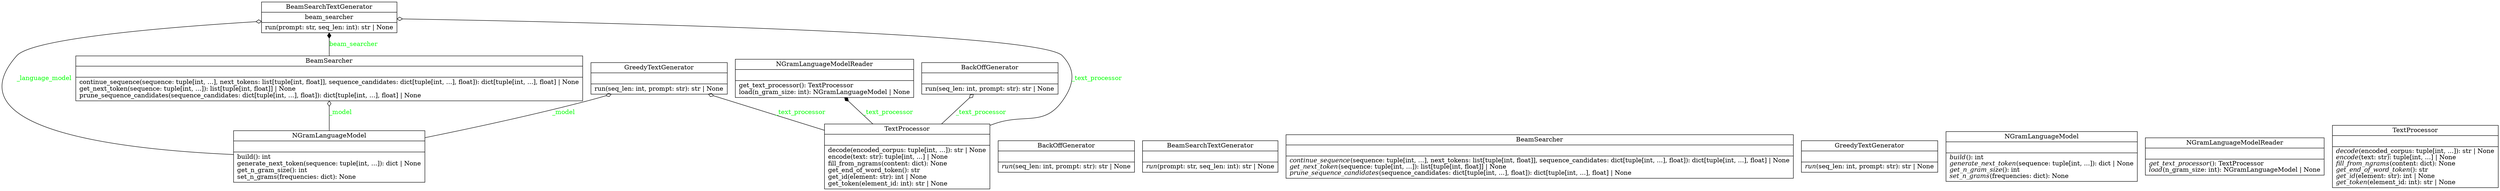 digraph "classes_LAB_3_GENERATE_BY_NGRAMS" {
rankdir=BT
charset="utf-8"
"lab_3_generate_by_ngrams.main.BackOffGenerator" [color="black", fontcolor="black", label=<{BackOffGenerator|<br ALIGN="LEFT"/>|run(seq_len: int, prompt: str): str \| None<br ALIGN="LEFT"/>}>, shape="record", style="solid"];
"lab_3_generate_by_ngrams.main_stub.BackOffGenerator" [color="black", fontcolor="black", label=<{BackOffGenerator|<br ALIGN="LEFT"/>|<I>run</I>(seq_len: int, prompt: str): str \| None<br ALIGN="LEFT"/>}>, shape="record", style="solid"];
"lab_3_generate_by_ngrams.main.BeamSearchTextGenerator" [color="black", fontcolor="black", label=<{BeamSearchTextGenerator|beam_searcher<br ALIGN="LEFT"/>|run(prompt: str, seq_len: int): str \| None<br ALIGN="LEFT"/>}>, shape="record", style="solid"];
"lab_3_generate_by_ngrams.main_stub.BeamSearchTextGenerator" [color="black", fontcolor="black", label=<{BeamSearchTextGenerator|<br ALIGN="LEFT"/>|<I>run</I>(prompt: str, seq_len: int): str \| None<br ALIGN="LEFT"/>}>, shape="record", style="solid"];
"lab_3_generate_by_ngrams.main.BeamSearcher" [color="black", fontcolor="black", label=<{BeamSearcher|<br ALIGN="LEFT"/>|continue_sequence(sequence: tuple[int, ...], next_tokens: list[tuple[int, float]], sequence_candidates: dict[tuple[int, ...], float]): dict[tuple[int, ...], float] \| None<br ALIGN="LEFT"/>get_next_token(sequence: tuple[int, ...]): list[tuple[int, float]] \| None<br ALIGN="LEFT"/>prune_sequence_candidates(sequence_candidates: dict[tuple[int, ...], float]): dict[tuple[int, ...], float] \| None<br ALIGN="LEFT"/>}>, shape="record", style="solid"];
"lab_3_generate_by_ngrams.main_stub.BeamSearcher" [color="black", fontcolor="black", label=<{BeamSearcher|<br ALIGN="LEFT"/>|<I>continue_sequence</I>(sequence: tuple[int, ...], next_tokens: list[tuple[int, float]], sequence_candidates: dict[tuple[int, ...], float]): dict[tuple[int, ...], float] \| None<br ALIGN="LEFT"/><I>get_next_token</I>(sequence: tuple[int, ...]): list[tuple[int, float]] \| None<br ALIGN="LEFT"/><I>prune_sequence_candidates</I>(sequence_candidates: dict[tuple[int, ...], float]): dict[tuple[int, ...], float] \| None<br ALIGN="LEFT"/>}>, shape="record", style="solid"];
"lab_3_generate_by_ngrams.main.GreedyTextGenerator" [color="black", fontcolor="black", label=<{GreedyTextGenerator|<br ALIGN="LEFT"/>|run(seq_len: int, prompt: str): str \| None<br ALIGN="LEFT"/>}>, shape="record", style="solid"];
"lab_3_generate_by_ngrams.main_stub.GreedyTextGenerator" [color="black", fontcolor="black", label=<{GreedyTextGenerator|<br ALIGN="LEFT"/>|<I>run</I>(seq_len: int, prompt: str): str \| None<br ALIGN="LEFT"/>}>, shape="record", style="solid"];
"lab_3_generate_by_ngrams.main.NGramLanguageModel" [color="black", fontcolor="black", label=<{NGramLanguageModel|<br ALIGN="LEFT"/>|build(): int<br ALIGN="LEFT"/>generate_next_token(sequence: tuple[int, ...]): dict \| None<br ALIGN="LEFT"/>get_n_gram_size(): int<br ALIGN="LEFT"/>set_n_grams(frequencies: dict): None<br ALIGN="LEFT"/>}>, shape="record", style="solid"];
"lab_3_generate_by_ngrams.main_stub.NGramLanguageModel" [color="black", fontcolor="black", label=<{NGramLanguageModel|<br ALIGN="LEFT"/>|<I>build</I>(): int<br ALIGN="LEFT"/><I>generate_next_token</I>(sequence: tuple[int, ...]): dict \| None<br ALIGN="LEFT"/><I>get_n_gram_size</I>(): int<br ALIGN="LEFT"/><I>set_n_grams</I>(frequencies: dict): None<br ALIGN="LEFT"/>}>, shape="record", style="solid"];
"lab_3_generate_by_ngrams.main.NGramLanguageModelReader" [color="black", fontcolor="black", label=<{NGramLanguageModelReader|<br ALIGN="LEFT"/>|get_text_processor(): TextProcessor<br ALIGN="LEFT"/>load(n_gram_size: int): NGramLanguageModel \| None<br ALIGN="LEFT"/>}>, shape="record", style="solid"];
"lab_3_generate_by_ngrams.main_stub.NGramLanguageModelReader" [color="black", fontcolor="black", label=<{NGramLanguageModelReader|<br ALIGN="LEFT"/>|<I>get_text_processor</I>(): TextProcessor<br ALIGN="LEFT"/><I>load</I>(n_gram_size: int): NGramLanguageModel \| None<br ALIGN="LEFT"/>}>, shape="record", style="solid"];
"lab_3_generate_by_ngrams.main.TextProcessor" [color="black", fontcolor="black", label=<{TextProcessor|<br ALIGN="LEFT"/>|decode(encoded_corpus: tuple[int, ...]): str \| None<br ALIGN="LEFT"/>encode(text: str): tuple[int, ...] \| None<br ALIGN="LEFT"/>fill_from_ngrams(content: dict): None<br ALIGN="LEFT"/>get_end_of_word_token(): str<br ALIGN="LEFT"/>get_id(element: str): int \| None<br ALIGN="LEFT"/>get_token(element_id: int): str \| None<br ALIGN="LEFT"/>}>, shape="record", style="solid"];
"lab_3_generate_by_ngrams.main_stub.TextProcessor" [color="black", fontcolor="black", label=<{TextProcessor|<br ALIGN="LEFT"/>|<I>decode</I>(encoded_corpus: tuple[int, ...]): str \| None<br ALIGN="LEFT"/><I>encode</I>(text: str): tuple[int, ...] \| None<br ALIGN="LEFT"/><I>fill_from_ngrams</I>(content: dict): None<br ALIGN="LEFT"/><I>get_end_of_word_token</I>(): str<br ALIGN="LEFT"/><I>get_id</I>(element: str): int \| None<br ALIGN="LEFT"/><I>get_token</I>(element_id: int): str \| None<br ALIGN="LEFT"/>}>, shape="record", style="solid"];
"lab_3_generate_by_ngrams.main.BeamSearcher" -> "lab_3_generate_by_ngrams.main.BeamSearchTextGenerator" [arrowhead="diamond", arrowtail="none", fontcolor="green", label="beam_searcher", style="solid"];
"lab_3_generate_by_ngrams.main.TextProcessor" -> "lab_3_generate_by_ngrams.main.NGramLanguageModelReader" [arrowhead="diamond", arrowtail="none", fontcolor="green", label="_text_processor", style="solid"];
"lab_3_generate_by_ngrams.main.NGramLanguageModel" -> "lab_3_generate_by_ngrams.main.BeamSearchTextGenerator" [arrowhead="odiamond", arrowtail="none", fontcolor="green", label="_language_model", style="solid"];
"lab_3_generate_by_ngrams.main.NGramLanguageModel" -> "lab_3_generate_by_ngrams.main.BeamSearcher" [arrowhead="odiamond", arrowtail="none", fontcolor="green", label="_model", style="solid"];
"lab_3_generate_by_ngrams.main.NGramLanguageModel" -> "lab_3_generate_by_ngrams.main.GreedyTextGenerator" [arrowhead="odiamond", arrowtail="none", fontcolor="green", label="_model", style="solid"];
"lab_3_generate_by_ngrams.main.TextProcessor" -> "lab_3_generate_by_ngrams.main.BackOffGenerator" [arrowhead="odiamond", arrowtail="none", fontcolor="green", label="_text_processor", style="solid"];
"lab_3_generate_by_ngrams.main.TextProcessor" -> "lab_3_generate_by_ngrams.main.BeamSearchTextGenerator" [arrowhead="odiamond", arrowtail="none", fontcolor="green", label="_text_processor", style="solid"];
"lab_3_generate_by_ngrams.main.TextProcessor" -> "lab_3_generate_by_ngrams.main.GreedyTextGenerator" [arrowhead="odiamond", arrowtail="none", fontcolor="green", label="_text_processor", style="solid"];
}
